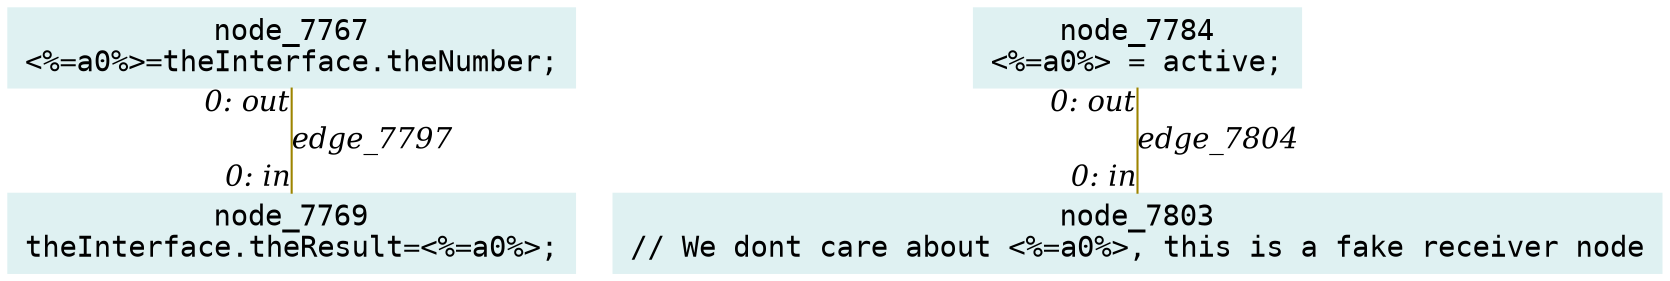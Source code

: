 digraph g{node_7767 [shape="box", style="filled", color="#dff1f2", fontname="Courier", label="node_7767
<%=a0%>=theInterface.theNumber;
" ]
node_7769 [shape="box", style="filled", color="#dff1f2", fontname="Courier", label="node_7769
theInterface.theResult=<%=a0%>;
" ]
node_7784 [shape="box", style="filled", color="#dff1f2", fontname="Courier", label="node_7784
<%=a0%> = active;
" ]
node_7803 [shape="box", style="filled", color="#dff1f2", fontname="Courier", label="node_7803
// We dont care about <%=a0%>, this is a fake receiver node
" ]
node_7767 -> node_7769 [dir=none, arrowHead=none, fontname="Times-Italic", arrowsize=1, color="#9d8400", label="edge_7797",  headlabel="0: in", taillabel="0: out" ]
node_7784 -> node_7803 [dir=none, arrowHead=none, fontname="Times-Italic", arrowsize=1, color="#9d8400", label="edge_7804",  headlabel="0: in", taillabel="0: out" ]
}